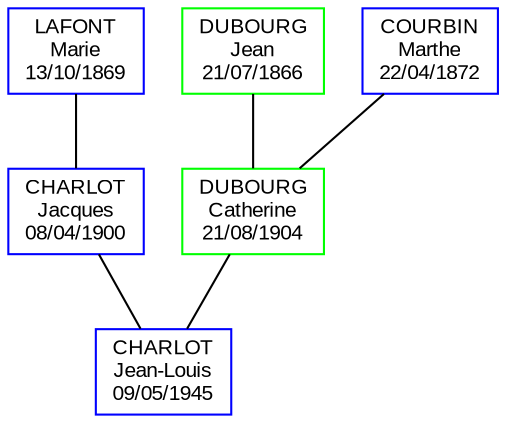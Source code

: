 digraph {
	rankdir = "BT";

	node [shape = box, fontname = "Arial", fontsize = 10];

	edge [dir = none];

	node [color = blue];
	4 [label="CHARLOT\nJean-Louis\n09/05/1945", shape=box];
	4 -> 8;

	node [color = blue];
	8 [label="CHARLOT\nJacques\n08/04/1900", shape=box];
	8 -> 17;

	node [color = green];
	17 [label="LAFONT\nMarie\n13/10/1869", shape=box];
	4 -> 9;

	node [color = green];
	9 [label="DUBOURG\nCatherine\n21/08/1904", shape=box];
	9 -> 18;

	node [color = blue];
	18 [label="DUBOURG\nJean\n21/07/1866", shape=box];
	9 -> 19;

	node [color = green];
	19 [label="COURBIN\nMarthe\n22/04/1872", shape=box];
}
